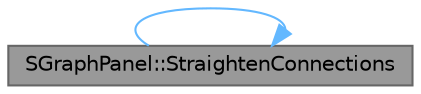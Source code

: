 digraph "SGraphPanel::StraightenConnections"
{
 // INTERACTIVE_SVG=YES
 // LATEX_PDF_SIZE
  bgcolor="transparent";
  edge [fontname=Helvetica,fontsize=10,labelfontname=Helvetica,labelfontsize=10];
  node [fontname=Helvetica,fontsize=10,shape=box,height=0.2,width=0.4];
  rankdir="LR";
  Node1 [id="Node000001",label="SGraphPanel::StraightenConnections",height=0.2,width=0.4,color="gray40", fillcolor="grey60", style="filled", fontcolor="black",tooltip="Straighten all connections between the selected nodes."];
  Node1 -> Node1 [id="edge1_Node000001_Node000001",color="steelblue1",style="solid",tooltip=" "];
}
